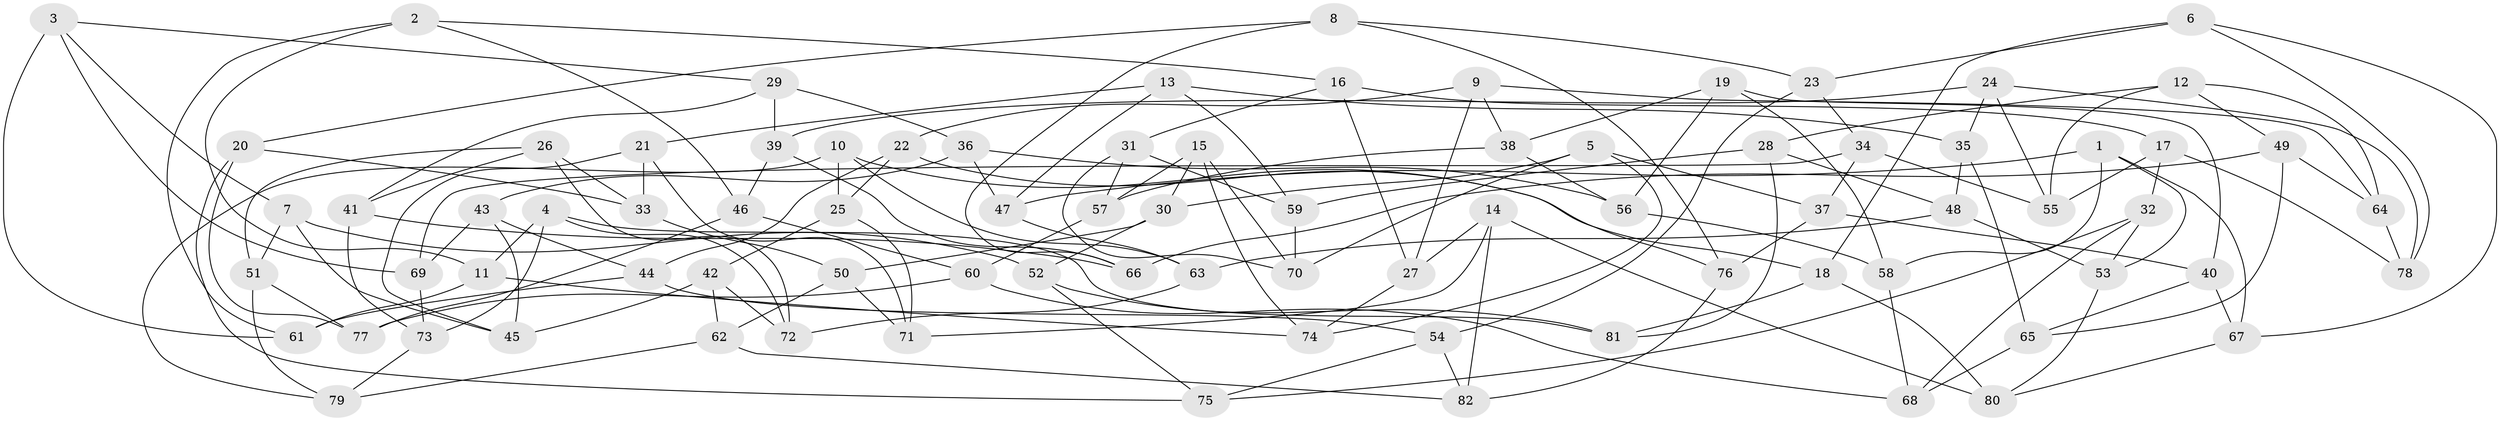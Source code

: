 // Generated by graph-tools (version 1.1) at 2025/38/03/09/25 02:38:00]
// undirected, 82 vertices, 164 edges
graph export_dot {
graph [start="1"]
  node [color=gray90,style=filled];
  1;
  2;
  3;
  4;
  5;
  6;
  7;
  8;
  9;
  10;
  11;
  12;
  13;
  14;
  15;
  16;
  17;
  18;
  19;
  20;
  21;
  22;
  23;
  24;
  25;
  26;
  27;
  28;
  29;
  30;
  31;
  32;
  33;
  34;
  35;
  36;
  37;
  38;
  39;
  40;
  41;
  42;
  43;
  44;
  45;
  46;
  47;
  48;
  49;
  50;
  51;
  52;
  53;
  54;
  55;
  56;
  57;
  58;
  59;
  60;
  61;
  62;
  63;
  64;
  65;
  66;
  67;
  68;
  69;
  70;
  71;
  72;
  73;
  74;
  75;
  76;
  77;
  78;
  79;
  80;
  81;
  82;
  1 -- 67;
  1 -- 58;
  1 -- 47;
  1 -- 53;
  2 -- 11;
  2 -- 46;
  2 -- 61;
  2 -- 16;
  3 -- 7;
  3 -- 29;
  3 -- 61;
  3 -- 69;
  4 -- 81;
  4 -- 73;
  4 -- 72;
  4 -- 11;
  5 -- 37;
  5 -- 74;
  5 -- 70;
  5 -- 30;
  6 -- 18;
  6 -- 67;
  6 -- 78;
  6 -- 23;
  7 -- 52;
  7 -- 45;
  7 -- 51;
  8 -- 66;
  8 -- 20;
  8 -- 23;
  8 -- 76;
  9 -- 22;
  9 -- 64;
  9 -- 38;
  9 -- 27;
  10 -- 18;
  10 -- 25;
  10 -- 79;
  10 -- 63;
  11 -- 61;
  11 -- 74;
  12 -- 55;
  12 -- 28;
  12 -- 49;
  12 -- 64;
  13 -- 35;
  13 -- 47;
  13 -- 59;
  13 -- 21;
  14 -- 82;
  14 -- 80;
  14 -- 71;
  14 -- 27;
  15 -- 30;
  15 -- 74;
  15 -- 57;
  15 -- 70;
  16 -- 31;
  16 -- 17;
  16 -- 27;
  17 -- 78;
  17 -- 55;
  17 -- 32;
  18 -- 81;
  18 -- 80;
  19 -- 38;
  19 -- 40;
  19 -- 56;
  19 -- 58;
  20 -- 77;
  20 -- 33;
  20 -- 75;
  21 -- 45;
  21 -- 71;
  21 -- 33;
  22 -- 76;
  22 -- 25;
  22 -- 44;
  23 -- 54;
  23 -- 34;
  24 -- 35;
  24 -- 55;
  24 -- 39;
  24 -- 78;
  25 -- 71;
  25 -- 42;
  26 -- 51;
  26 -- 33;
  26 -- 72;
  26 -- 41;
  27 -- 74;
  28 -- 48;
  28 -- 59;
  28 -- 81;
  29 -- 39;
  29 -- 36;
  29 -- 41;
  30 -- 50;
  30 -- 52;
  31 -- 59;
  31 -- 70;
  31 -- 57;
  32 -- 75;
  32 -- 53;
  32 -- 68;
  33 -- 50;
  34 -- 69;
  34 -- 37;
  34 -- 55;
  35 -- 48;
  35 -- 65;
  36 -- 47;
  36 -- 56;
  36 -- 43;
  37 -- 76;
  37 -- 40;
  38 -- 56;
  38 -- 57;
  39 -- 66;
  39 -- 46;
  40 -- 67;
  40 -- 65;
  41 -- 66;
  41 -- 73;
  42 -- 45;
  42 -- 72;
  42 -- 62;
  43 -- 44;
  43 -- 45;
  43 -- 69;
  44 -- 61;
  44 -- 54;
  46 -- 77;
  46 -- 60;
  47 -- 63;
  48 -- 53;
  48 -- 63;
  49 -- 66;
  49 -- 65;
  49 -- 64;
  50 -- 71;
  50 -- 62;
  51 -- 79;
  51 -- 77;
  52 -- 75;
  52 -- 81;
  53 -- 80;
  54 -- 82;
  54 -- 75;
  56 -- 58;
  57 -- 60;
  58 -- 68;
  59 -- 70;
  60 -- 68;
  60 -- 77;
  62 -- 82;
  62 -- 79;
  63 -- 72;
  64 -- 78;
  65 -- 68;
  67 -- 80;
  69 -- 73;
  73 -- 79;
  76 -- 82;
}
